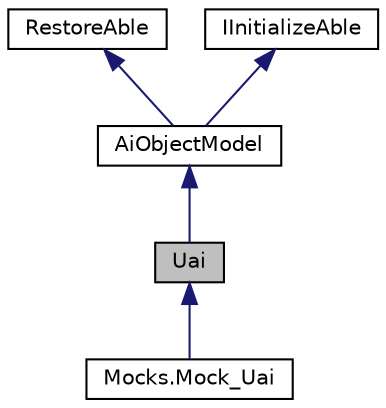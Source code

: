 digraph "Uai"
{
 // LATEX_PDF_SIZE
  edge [fontname="Helvetica",fontsize="10",labelfontname="Helvetica",labelfontsize="10"];
  node [fontname="Helvetica",fontsize="10",shape=record];
  Node1 [label="Uai",height=0.2,width=0.4,color="black", fillcolor="grey75", style="filled", fontcolor="black",tooltip=" "];
  Node2 -> Node1 [dir="back",color="midnightblue",fontsize="10",style="solid"];
  Node2 [label="AiObjectModel",height=0.2,width=0.4,color="black", fillcolor="white", style="filled",URL="$class_ai_object_model.html",tooltip=" "];
  Node3 -> Node2 [dir="back",color="midnightblue",fontsize="10",style="solid"];
  Node3 [label="RestoreAble",height=0.2,width=0.4,color="black", fillcolor="white", style="filled",URL="$class_restore_able.html",tooltip=" "];
  Node4 -> Node2 [dir="back",color="midnightblue",fontsize="10",style="solid"];
  Node4 [label="IInitializeAble",height=0.2,width=0.4,color="black", fillcolor="white", style="filled",tooltip=" "];
  Node1 -> Node5 [dir="back",color="midnightblue",fontsize="10",style="solid"];
  Node5 [label="Mocks.Mock_Uai",height=0.2,width=0.4,color="black", fillcolor="white", style="filled",URL="$class_mocks_1_1_mock___uai.html",tooltip=" "];
}
